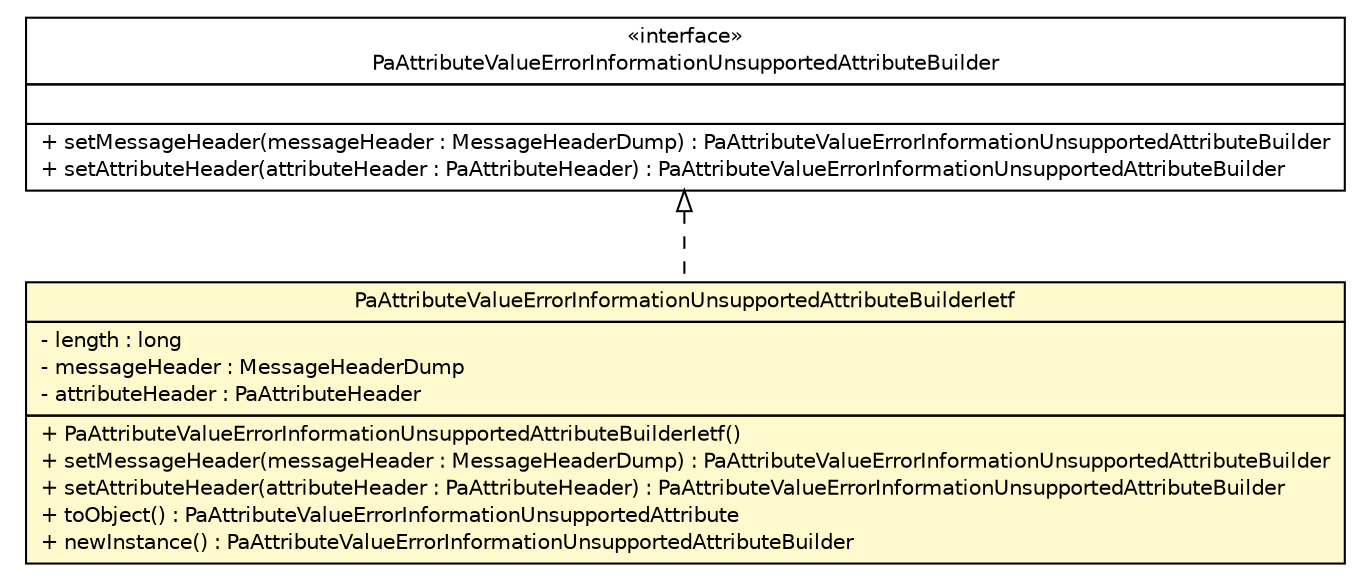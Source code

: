 #!/usr/local/bin/dot
#
# Class diagram 
# Generated by UMLGraph version R5_6 (http://www.umlgraph.org/)
#

digraph G {
	edge [fontname="Helvetica",fontsize=10,labelfontname="Helvetica",labelfontsize=10];
	node [fontname="Helvetica",fontsize=10,shape=plaintext];
	nodesep=0.25;
	ranksep=0.5;
	// org.ietf.nea.pa.attribute.util.PaAttributeValueErrorInformationUnsupportedAttributeBuilder
	c70651 [label=<<table title="org.ietf.nea.pa.attribute.util.PaAttributeValueErrorInformationUnsupportedAttributeBuilder" border="0" cellborder="1" cellspacing="0" cellpadding="2" port="p" href="./PaAttributeValueErrorInformationUnsupportedAttributeBuilder.html">
		<tr><td><table border="0" cellspacing="0" cellpadding="1">
<tr><td align="center" balign="center"> &#171;interface&#187; </td></tr>
<tr><td align="center" balign="center"> PaAttributeValueErrorInformationUnsupportedAttributeBuilder </td></tr>
		</table></td></tr>
		<tr><td><table border="0" cellspacing="0" cellpadding="1">
<tr><td align="left" balign="left">  </td></tr>
		</table></td></tr>
		<tr><td><table border="0" cellspacing="0" cellpadding="1">
<tr><td align="left" balign="left"> + setMessageHeader(messageHeader : MessageHeaderDump) : PaAttributeValueErrorInformationUnsupportedAttributeBuilder </td></tr>
<tr><td align="left" balign="left"> + setAttributeHeader(attributeHeader : PaAttributeHeader) : PaAttributeValueErrorInformationUnsupportedAttributeBuilder </td></tr>
		</table></td></tr>
		</table>>, URL="./PaAttributeValueErrorInformationUnsupportedAttributeBuilder.html", fontname="Helvetica", fontcolor="black", fontsize=10.0];
	// org.ietf.nea.pa.attribute.util.PaAttributeValueErrorInformationUnsupportedAttributeBuilderIetf
	c70667 [label=<<table title="org.ietf.nea.pa.attribute.util.PaAttributeValueErrorInformationUnsupportedAttributeBuilderIetf" border="0" cellborder="1" cellspacing="0" cellpadding="2" port="p" bgcolor="lemonChiffon" href="./PaAttributeValueErrorInformationUnsupportedAttributeBuilderIetf.html">
		<tr><td><table border="0" cellspacing="0" cellpadding="1">
<tr><td align="center" balign="center"> PaAttributeValueErrorInformationUnsupportedAttributeBuilderIetf </td></tr>
		</table></td></tr>
		<tr><td><table border="0" cellspacing="0" cellpadding="1">
<tr><td align="left" balign="left"> - length : long </td></tr>
<tr><td align="left" balign="left"> - messageHeader : MessageHeaderDump </td></tr>
<tr><td align="left" balign="left"> - attributeHeader : PaAttributeHeader </td></tr>
		</table></td></tr>
		<tr><td><table border="0" cellspacing="0" cellpadding="1">
<tr><td align="left" balign="left"> + PaAttributeValueErrorInformationUnsupportedAttributeBuilderIetf() </td></tr>
<tr><td align="left" balign="left"> + setMessageHeader(messageHeader : MessageHeaderDump) : PaAttributeValueErrorInformationUnsupportedAttributeBuilder </td></tr>
<tr><td align="left" balign="left"> + setAttributeHeader(attributeHeader : PaAttributeHeader) : PaAttributeValueErrorInformationUnsupportedAttributeBuilder </td></tr>
<tr><td align="left" balign="left"> + toObject() : PaAttributeValueErrorInformationUnsupportedAttribute </td></tr>
<tr><td align="left" balign="left"> + newInstance() : PaAttributeValueErrorInformationUnsupportedAttributeBuilder </td></tr>
		</table></td></tr>
		</table>>, URL="./PaAttributeValueErrorInformationUnsupportedAttributeBuilderIetf.html", fontname="Helvetica", fontcolor="black", fontsize=10.0];
	//org.ietf.nea.pa.attribute.util.PaAttributeValueErrorInformationUnsupportedAttributeBuilderIetf implements org.ietf.nea.pa.attribute.util.PaAttributeValueErrorInformationUnsupportedAttributeBuilder
	c70651:p -> c70667:p [dir=back,arrowtail=empty,style=dashed];
}

